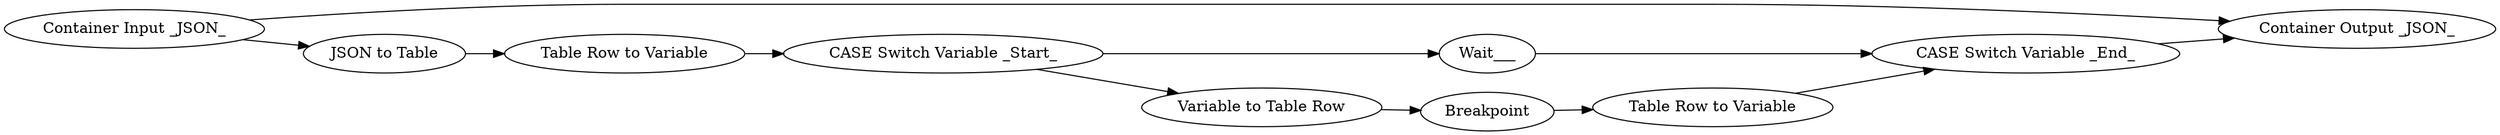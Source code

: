 digraph {
	1 [label="Container Input _JSON_"]
	2 [label="Container Output _JSON_"]
	3 [label=Wait___]
	4 [label="JSON to Table"]
	6 [label="Table Row to Variable"]
	7 [label="CASE Switch Variable _Start_"]
	8 [label="CASE Switch Variable _End_"]
	9 [label=Breakpoint]
	11 [label="Variable to Table Row"]
	12 [label="Table Row to Variable"]
	1 -> 2
	1 -> 4
	3 -> 8
	4 -> 6
	6 -> 7
	7 -> 3
	7 -> 11
	8 -> 2
	9 -> 12
	11 -> 9
	12 -> 8
	rankdir=LR
}
